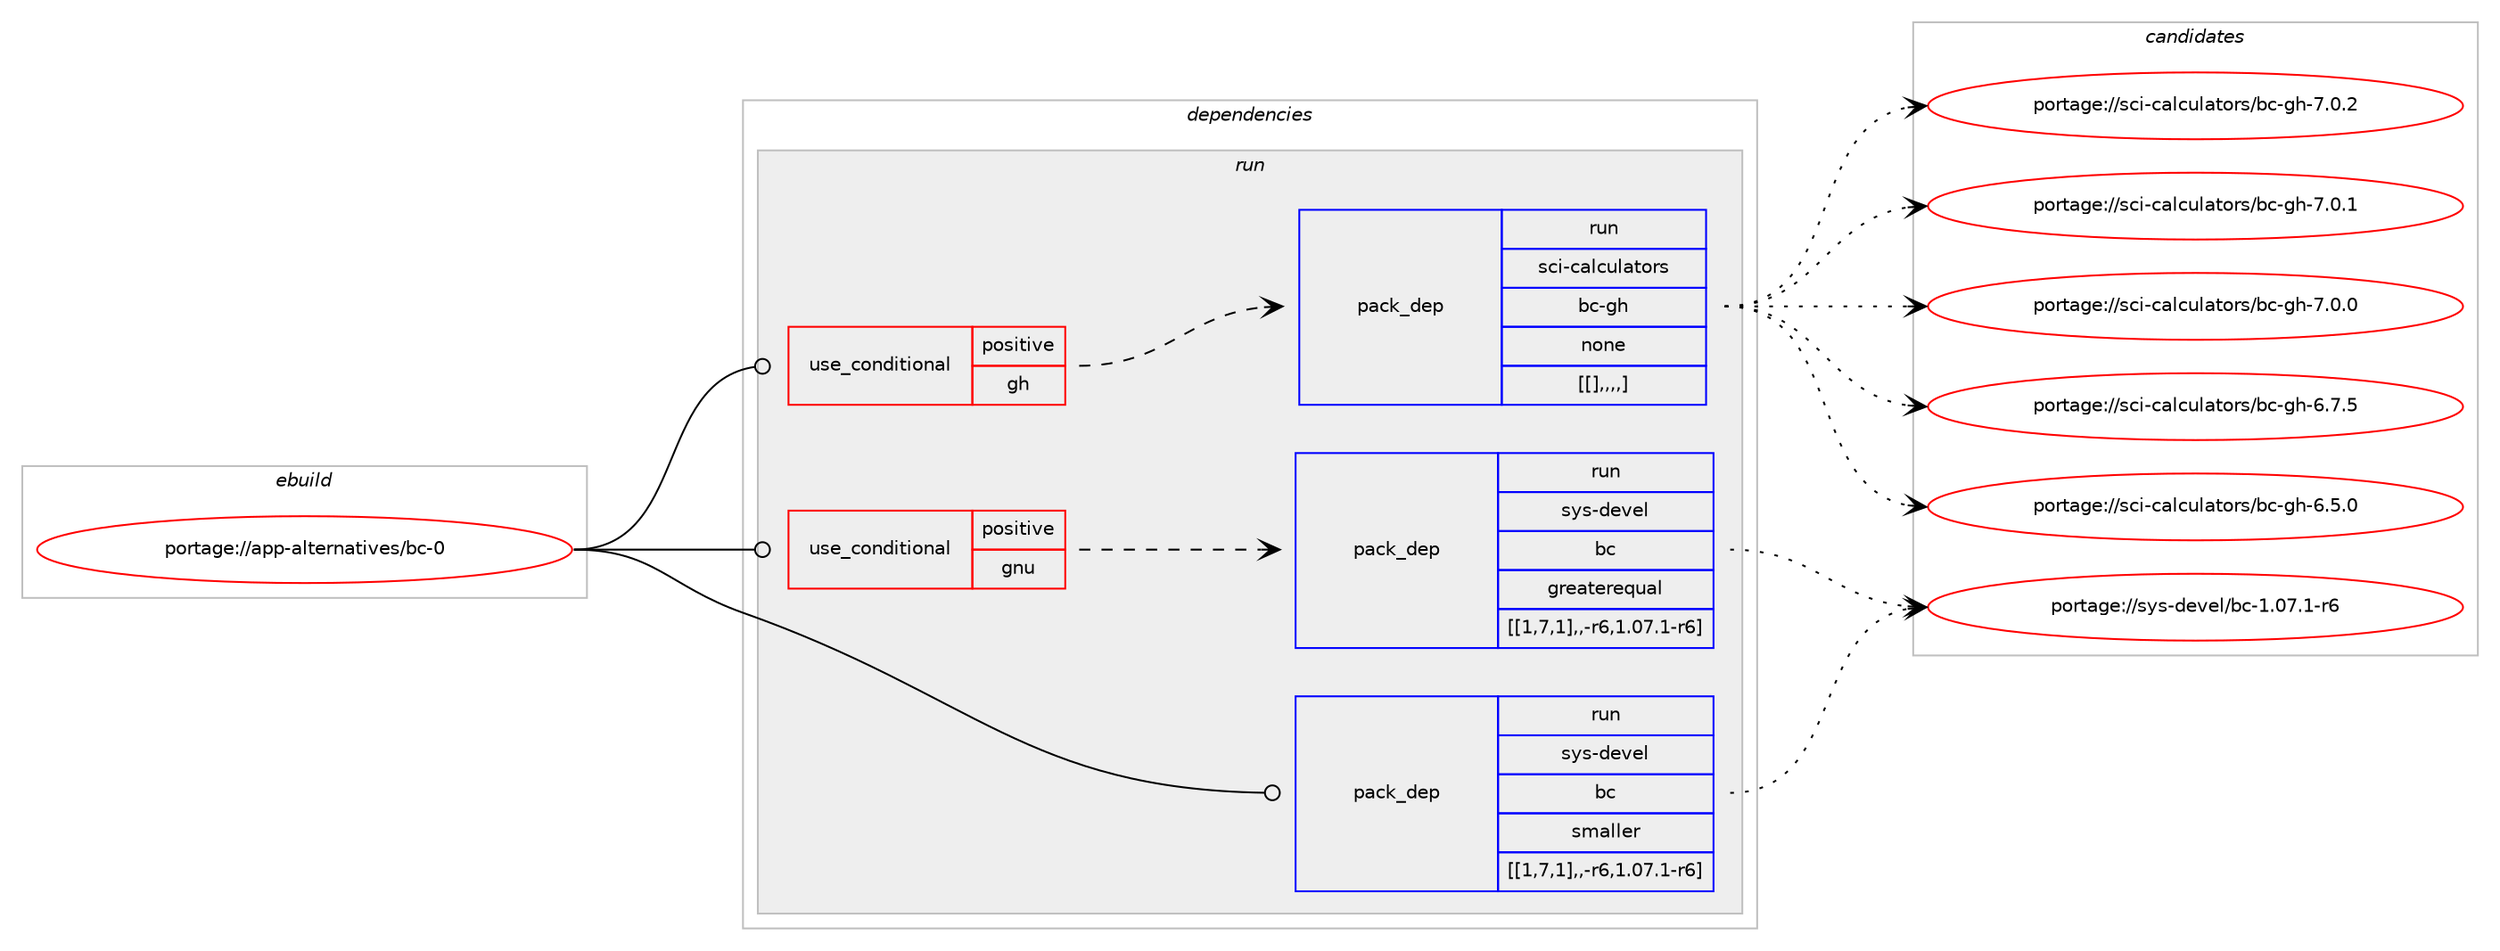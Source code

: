 digraph prolog {

# *************
# Graph options
# *************

newrank=true;
concentrate=true;
compound=true;
graph [rankdir=LR,fontname=Helvetica,fontsize=10,ranksep=1.5];#, ranksep=2.5, nodesep=0.2];
edge  [arrowhead=vee];
node  [fontname=Helvetica,fontsize=10];

# **********
# The ebuild
# **********

subgraph cluster_leftcol {
color=gray;
label=<<i>ebuild</i>>;
id [label="portage://app-alternatives/bc-0", color=red, width=4, href="../app-alternatives/bc-0.svg"];
}

# ****************
# The dependencies
# ****************

subgraph cluster_midcol {
color=gray;
label=<<i>dependencies</i>>;
subgraph cluster_compile {
fillcolor="#eeeeee";
style=filled;
label=<<i>compile</i>>;
}
subgraph cluster_compileandrun {
fillcolor="#eeeeee";
style=filled;
label=<<i>compile and run</i>>;
}
subgraph cluster_run {
fillcolor="#eeeeee";
style=filled;
label=<<i>run</i>>;
subgraph cond1717 {
dependency6273 [label=<<TABLE BORDER="0" CELLBORDER="1" CELLSPACING="0" CELLPADDING="4"><TR><TD ROWSPAN="3" CELLPADDING="10">use_conditional</TD></TR><TR><TD>positive</TD></TR><TR><TD>gh</TD></TR></TABLE>>, shape=none, color=red];
subgraph pack4534 {
dependency6274 [label=<<TABLE BORDER="0" CELLBORDER="1" CELLSPACING="0" CELLPADDING="4" WIDTH="220"><TR><TD ROWSPAN="6" CELLPADDING="30">pack_dep</TD></TR><TR><TD WIDTH="110">run</TD></TR><TR><TD>sci-calculators</TD></TR><TR><TD>bc-gh</TD></TR><TR><TD>none</TD></TR><TR><TD>[[],,,,]</TD></TR></TABLE>>, shape=none, color=blue];
}
dependency6273:e -> dependency6274:w [weight=20,style="dashed",arrowhead="vee"];
}
id:e -> dependency6273:w [weight=20,style="solid",arrowhead="odot"];
subgraph cond1718 {
dependency6275 [label=<<TABLE BORDER="0" CELLBORDER="1" CELLSPACING="0" CELLPADDING="4"><TR><TD ROWSPAN="3" CELLPADDING="10">use_conditional</TD></TR><TR><TD>positive</TD></TR><TR><TD>gnu</TD></TR></TABLE>>, shape=none, color=red];
subgraph pack4535 {
dependency6276 [label=<<TABLE BORDER="0" CELLBORDER="1" CELLSPACING="0" CELLPADDING="4" WIDTH="220"><TR><TD ROWSPAN="6" CELLPADDING="30">pack_dep</TD></TR><TR><TD WIDTH="110">run</TD></TR><TR><TD>sys-devel</TD></TR><TR><TD>bc</TD></TR><TR><TD>greaterequal</TD></TR><TR><TD>[[1,7,1],,-r6,1.07.1-r6]</TD></TR></TABLE>>, shape=none, color=blue];
}
dependency6275:e -> dependency6276:w [weight=20,style="dashed",arrowhead="vee"];
}
id:e -> dependency6275:w [weight=20,style="solid",arrowhead="odot"];
subgraph pack4536 {
dependency6277 [label=<<TABLE BORDER="0" CELLBORDER="1" CELLSPACING="0" CELLPADDING="4" WIDTH="220"><TR><TD ROWSPAN="6" CELLPADDING="30">pack_dep</TD></TR><TR><TD WIDTH="110">run</TD></TR><TR><TD>sys-devel</TD></TR><TR><TD>bc</TD></TR><TR><TD>smaller</TD></TR><TR><TD>[[1,7,1],,-r6,1.07.1-r6]</TD></TR></TABLE>>, shape=none, color=blue];
}
id:e -> dependency6277:w [weight=20,style="solid",arrowhead="odot"];
}
}

# **************
# The candidates
# **************

subgraph cluster_choices {
rank=same;
color=gray;
label=<<i>candidates</i>>;

subgraph choice4534 {
color=black;
nodesep=1;
choice11599105459997108991171089711611111411547989945103104455546484650 [label="portage://sci-calculators/bc-gh-7.0.2", color=red, width=4,href="../sci-calculators/bc-gh-7.0.2.svg"];
choice11599105459997108991171089711611111411547989945103104455546484649 [label="portage://sci-calculators/bc-gh-7.0.1", color=red, width=4,href="../sci-calculators/bc-gh-7.0.1.svg"];
choice11599105459997108991171089711611111411547989945103104455546484648 [label="portage://sci-calculators/bc-gh-7.0.0", color=red, width=4,href="../sci-calculators/bc-gh-7.0.0.svg"];
choice11599105459997108991171089711611111411547989945103104455446554653 [label="portage://sci-calculators/bc-gh-6.7.5", color=red, width=4,href="../sci-calculators/bc-gh-6.7.5.svg"];
choice11599105459997108991171089711611111411547989945103104455446534648 [label="portage://sci-calculators/bc-gh-6.5.0", color=red, width=4,href="../sci-calculators/bc-gh-6.5.0.svg"];
dependency6274:e -> choice11599105459997108991171089711611111411547989945103104455546484650:w [style=dotted,weight="100"];
dependency6274:e -> choice11599105459997108991171089711611111411547989945103104455546484649:w [style=dotted,weight="100"];
dependency6274:e -> choice11599105459997108991171089711611111411547989945103104455546484648:w [style=dotted,weight="100"];
dependency6274:e -> choice11599105459997108991171089711611111411547989945103104455446554653:w [style=dotted,weight="100"];
dependency6274:e -> choice11599105459997108991171089711611111411547989945103104455446534648:w [style=dotted,weight="100"];
}
subgraph choice4535 {
color=black;
nodesep=1;
choice11512111545100101118101108479899454946485546494511454 [label="portage://sys-devel/bc-1.07.1-r6", color=red, width=4,href="../sys-devel/bc-1.07.1-r6.svg"];
dependency6276:e -> choice11512111545100101118101108479899454946485546494511454:w [style=dotted,weight="100"];
}
subgraph choice4536 {
color=black;
nodesep=1;
choice11512111545100101118101108479899454946485546494511454 [label="portage://sys-devel/bc-1.07.1-r6", color=red, width=4,href="../sys-devel/bc-1.07.1-r6.svg"];
dependency6277:e -> choice11512111545100101118101108479899454946485546494511454:w [style=dotted,weight="100"];
}
}

}
